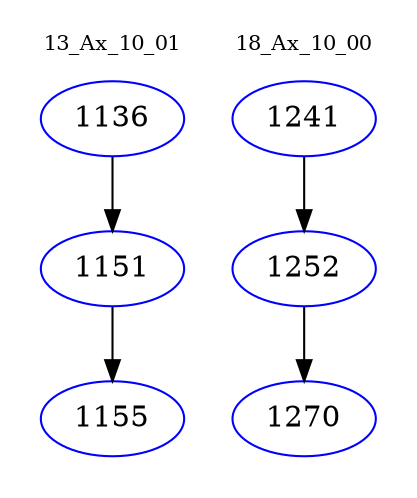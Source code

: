 digraph{
subgraph cluster_0 {
color = white
label = "13_Ax_10_01";
fontsize=10;
T0_1136 [label="1136", color="blue"]
T0_1136 -> T0_1151 [color="black"]
T0_1151 [label="1151", color="blue"]
T0_1151 -> T0_1155 [color="black"]
T0_1155 [label="1155", color="blue"]
}
subgraph cluster_1 {
color = white
label = "18_Ax_10_00";
fontsize=10;
T1_1241 [label="1241", color="blue"]
T1_1241 -> T1_1252 [color="black"]
T1_1252 [label="1252", color="blue"]
T1_1252 -> T1_1270 [color="black"]
T1_1270 [label="1270", color="blue"]
}
}
